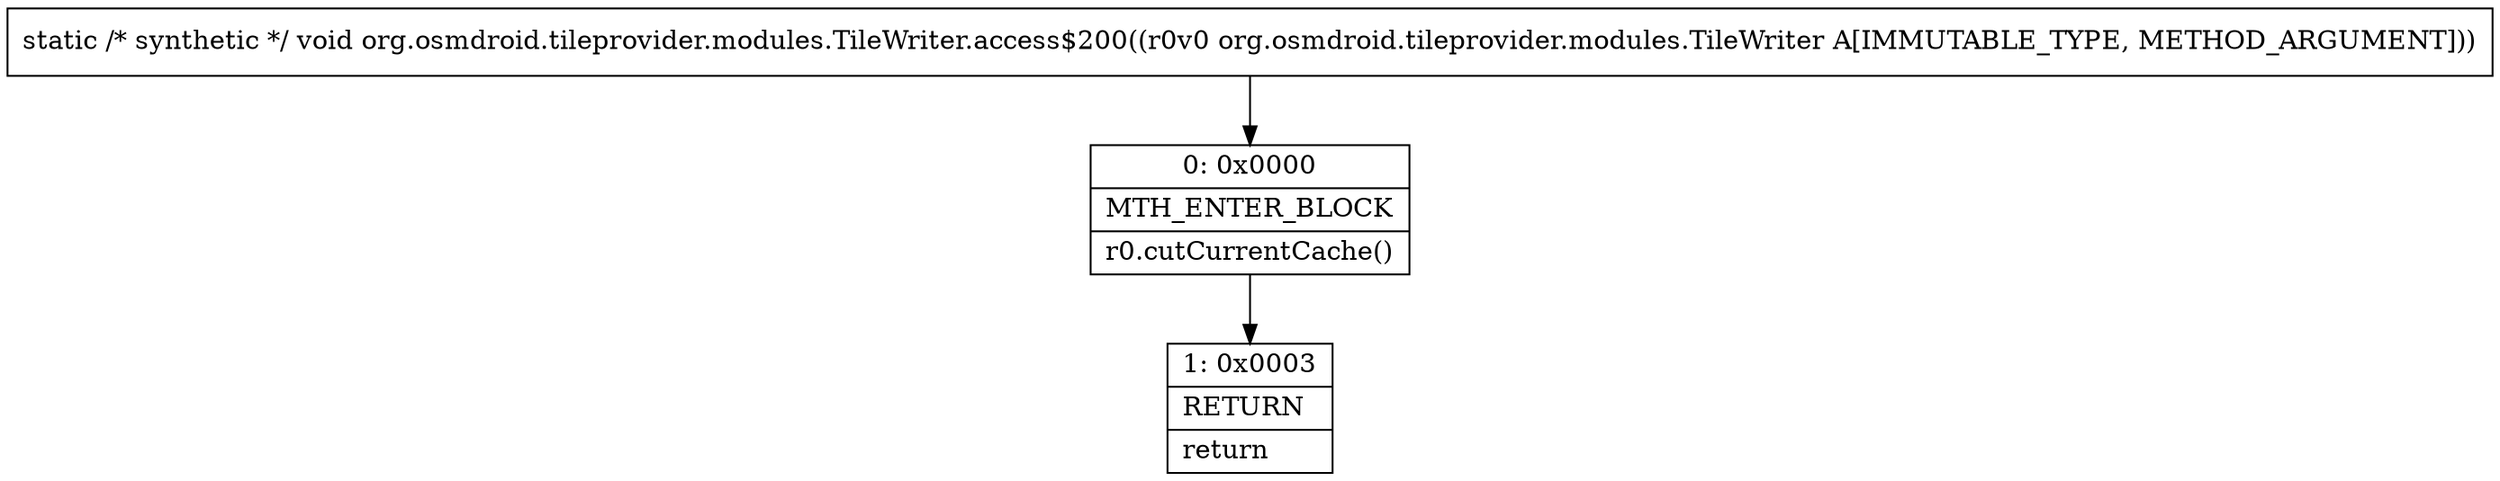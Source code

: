 digraph "CFG fororg.osmdroid.tileprovider.modules.TileWriter.access$200(Lorg\/osmdroid\/tileprovider\/modules\/TileWriter;)V" {
Node_0 [shape=record,label="{0\:\ 0x0000|MTH_ENTER_BLOCK\l|r0.cutCurrentCache()\l}"];
Node_1 [shape=record,label="{1\:\ 0x0003|RETURN\l|return\l}"];
MethodNode[shape=record,label="{static \/* synthetic *\/ void org.osmdroid.tileprovider.modules.TileWriter.access$200((r0v0 org.osmdroid.tileprovider.modules.TileWriter A[IMMUTABLE_TYPE, METHOD_ARGUMENT])) }"];
MethodNode -> Node_0;
Node_0 -> Node_1;
}


